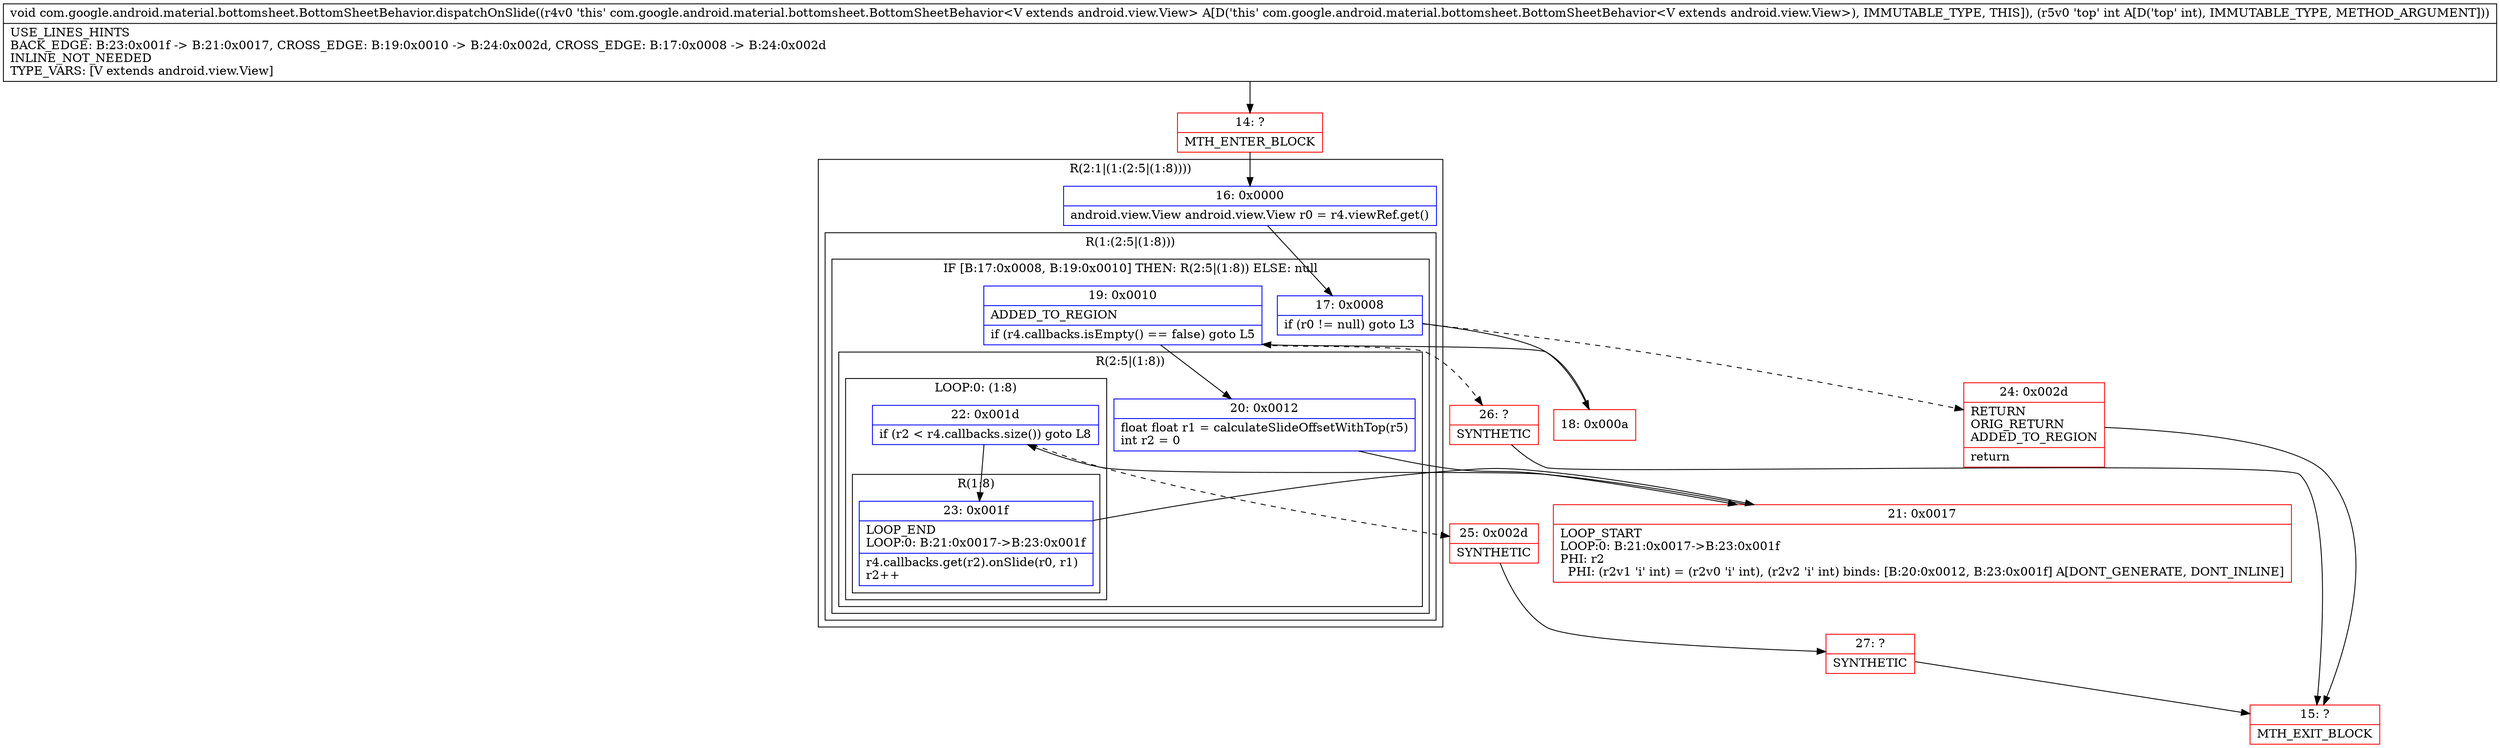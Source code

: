 digraph "CFG forcom.google.android.material.bottomsheet.BottomSheetBehavior.dispatchOnSlide(I)V" {
subgraph cluster_Region_880755561 {
label = "R(2:1|(1:(2:5|(1:8))))";
node [shape=record,color=blue];
Node_16 [shape=record,label="{16\:\ 0x0000|android.view.View android.view.View r0 = r4.viewRef.get()\l}"];
subgraph cluster_Region_192810169 {
label = "R(1:(2:5|(1:8)))";
node [shape=record,color=blue];
subgraph cluster_IfRegion_1536004469 {
label = "IF [B:17:0x0008, B:19:0x0010] THEN: R(2:5|(1:8)) ELSE: null";
node [shape=record,color=blue];
Node_17 [shape=record,label="{17\:\ 0x0008|if (r0 != null) goto L3\l}"];
Node_19 [shape=record,label="{19\:\ 0x0010|ADDED_TO_REGION\l|if (r4.callbacks.isEmpty() == false) goto L5\l}"];
subgraph cluster_Region_1492112076 {
label = "R(2:5|(1:8))";
node [shape=record,color=blue];
Node_20 [shape=record,label="{20\:\ 0x0012|float float r1 = calculateSlideOffsetWithTop(r5)\lint r2 = 0\l}"];
subgraph cluster_LoopRegion_373667507 {
label = "LOOP:0: (1:8)";
node [shape=record,color=blue];
Node_22 [shape=record,label="{22\:\ 0x001d|if (r2 \< r4.callbacks.size()) goto L8\l}"];
subgraph cluster_Region_985684051 {
label = "R(1:8)";
node [shape=record,color=blue];
Node_23 [shape=record,label="{23\:\ 0x001f|LOOP_END\lLOOP:0: B:21:0x0017\-\>B:23:0x001f\l|r4.callbacks.get(r2).onSlide(r0, r1)\lr2++\l}"];
}
}
}
}
}
}
Node_14 [shape=record,color=red,label="{14\:\ ?|MTH_ENTER_BLOCK\l}"];
Node_18 [shape=record,color=red,label="{18\:\ 0x000a}"];
Node_21 [shape=record,color=red,label="{21\:\ 0x0017|LOOP_START\lLOOP:0: B:21:0x0017\-\>B:23:0x001f\lPHI: r2 \l  PHI: (r2v1 'i' int) = (r2v0 'i' int), (r2v2 'i' int) binds: [B:20:0x0012, B:23:0x001f] A[DONT_GENERATE, DONT_INLINE]\l}"];
Node_25 [shape=record,color=red,label="{25\:\ 0x002d|SYNTHETIC\l}"];
Node_27 [shape=record,color=red,label="{27\:\ ?|SYNTHETIC\l}"];
Node_15 [shape=record,color=red,label="{15\:\ ?|MTH_EXIT_BLOCK\l}"];
Node_26 [shape=record,color=red,label="{26\:\ ?|SYNTHETIC\l}"];
Node_24 [shape=record,color=red,label="{24\:\ 0x002d|RETURN\lORIG_RETURN\lADDED_TO_REGION\l|return\l}"];
MethodNode[shape=record,label="{void com.google.android.material.bottomsheet.BottomSheetBehavior.dispatchOnSlide((r4v0 'this' com.google.android.material.bottomsheet.BottomSheetBehavior\<V extends android.view.View\> A[D('this' com.google.android.material.bottomsheet.BottomSheetBehavior\<V extends android.view.View\>), IMMUTABLE_TYPE, THIS]), (r5v0 'top' int A[D('top' int), IMMUTABLE_TYPE, METHOD_ARGUMENT]))  | USE_LINES_HINTS\lBACK_EDGE: B:23:0x001f \-\> B:21:0x0017, CROSS_EDGE: B:19:0x0010 \-\> B:24:0x002d, CROSS_EDGE: B:17:0x0008 \-\> B:24:0x002d\lINLINE_NOT_NEEDED\lTYPE_VARS: [V extends android.view.View]\l}"];
MethodNode -> Node_14;Node_16 -> Node_17;
Node_17 -> Node_18;
Node_17 -> Node_24[style=dashed];
Node_19 -> Node_20;
Node_19 -> Node_26[style=dashed];
Node_20 -> Node_21;
Node_22 -> Node_23;
Node_22 -> Node_25[style=dashed];
Node_23 -> Node_21;
Node_14 -> Node_16;
Node_18 -> Node_19;
Node_21 -> Node_22;
Node_25 -> Node_27;
Node_27 -> Node_15;
Node_26 -> Node_15;
Node_24 -> Node_15;
}

